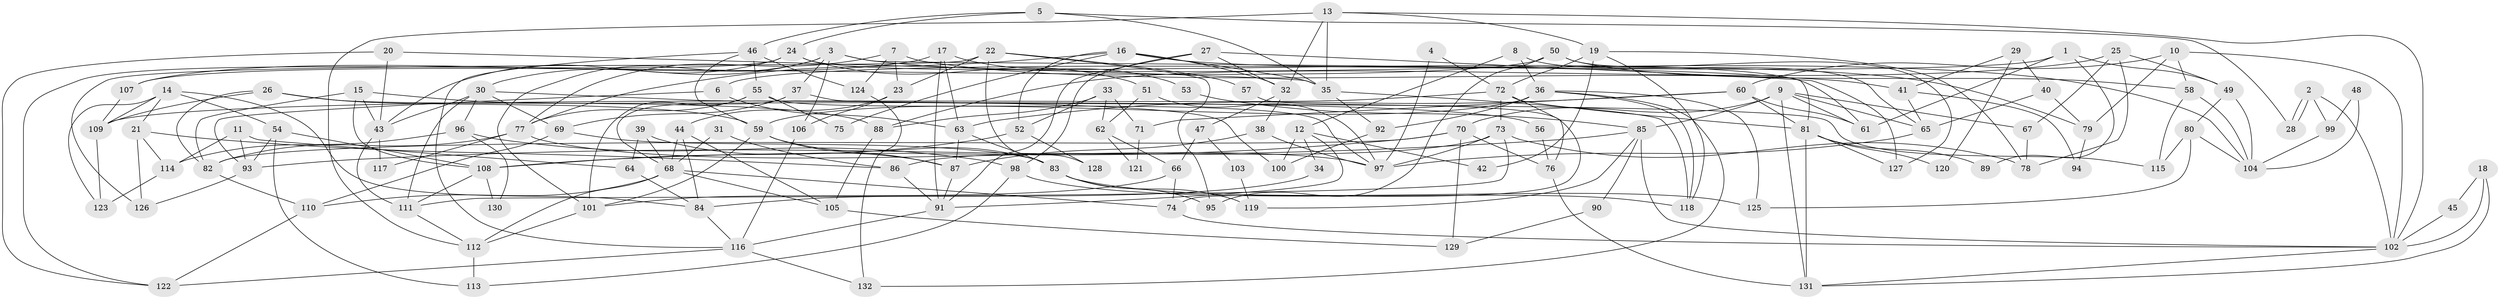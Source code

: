 // coarse degree distribution, {5: 0.14285714285714285, 3: 0.15476190476190477, 10: 0.03571428571428571, 2: 0.19047619047619047, 8: 0.08333333333333333, 4: 0.09523809523809523, 6: 0.19047619047619047, 9: 0.03571428571428571, 7: 0.07142857142857142}
// Generated by graph-tools (version 1.1) at 2025/23/03/03/25 07:23:58]
// undirected, 132 vertices, 264 edges
graph export_dot {
graph [start="1"]
  node [color=gray90,style=filled];
  1;
  2;
  3;
  4;
  5;
  6;
  7;
  8;
  9;
  10;
  11;
  12;
  13;
  14;
  15;
  16;
  17;
  18;
  19;
  20;
  21;
  22;
  23;
  24;
  25;
  26;
  27;
  28;
  29;
  30;
  31;
  32;
  33;
  34;
  35;
  36;
  37;
  38;
  39;
  40;
  41;
  42;
  43;
  44;
  45;
  46;
  47;
  48;
  49;
  50;
  51;
  52;
  53;
  54;
  55;
  56;
  57;
  58;
  59;
  60;
  61;
  62;
  63;
  64;
  65;
  66;
  67;
  68;
  69;
  70;
  71;
  72;
  73;
  74;
  75;
  76;
  77;
  78;
  79;
  80;
  81;
  82;
  83;
  84;
  85;
  86;
  87;
  88;
  89;
  90;
  91;
  92;
  93;
  94;
  95;
  96;
  97;
  98;
  99;
  100;
  101;
  102;
  103;
  104;
  105;
  106;
  107;
  108;
  109;
  110;
  111;
  112;
  113;
  114;
  115;
  116;
  117;
  118;
  119;
  120;
  121;
  122;
  123;
  124;
  125;
  126;
  127;
  128;
  129;
  130;
  131;
  132;
  1 -- 49;
  1 -- 61;
  1 -- 6;
  1 -- 89;
  2 -- 102;
  2 -- 28;
  2 -- 28;
  2 -- 99;
  3 -- 81;
  3 -- 30;
  3 -- 37;
  3 -- 101;
  3 -- 104;
  3 -- 106;
  4 -- 97;
  4 -- 72;
  5 -- 46;
  5 -- 24;
  5 -- 28;
  5 -- 35;
  6 -- 63;
  6 -- 93;
  7 -- 77;
  7 -- 124;
  7 -- 23;
  7 -- 41;
  8 -- 36;
  8 -- 65;
  8 -- 12;
  9 -- 70;
  9 -- 67;
  9 -- 61;
  9 -- 65;
  9 -- 85;
  9 -- 131;
  10 -- 102;
  10 -- 58;
  10 -- 60;
  10 -- 79;
  11 -- 114;
  11 -- 93;
  11 -- 64;
  12 -- 100;
  12 -- 34;
  12 -- 42;
  12 -- 91;
  13 -- 35;
  13 -- 112;
  13 -- 19;
  13 -- 32;
  13 -- 102;
  14 -- 54;
  14 -- 84;
  14 -- 21;
  14 -- 109;
  14 -- 123;
  15 -- 43;
  15 -- 108;
  15 -- 82;
  15 -- 88;
  16 -- 77;
  16 -- 32;
  16 -- 35;
  16 -- 52;
  16 -- 75;
  16 -- 79;
  17 -- 63;
  17 -- 91;
  17 -- 53;
  17 -- 107;
  18 -- 102;
  18 -- 131;
  18 -- 45;
  19 -- 72;
  19 -- 42;
  19 -- 78;
  19 -- 118;
  20 -- 35;
  20 -- 43;
  20 -- 122;
  21 -- 114;
  21 -- 86;
  21 -- 126;
  22 -- 126;
  22 -- 23;
  22 -- 57;
  22 -- 95;
  22 -- 128;
  23 -- 106;
  23 -- 44;
  24 -- 122;
  24 -- 61;
  24 -- 43;
  24 -- 51;
  25 -- 78;
  25 -- 88;
  25 -- 49;
  25 -- 67;
  26 -- 82;
  26 -- 59;
  26 -- 56;
  26 -- 109;
  27 -- 91;
  27 -- 32;
  27 -- 98;
  27 -- 127;
  29 -- 40;
  29 -- 41;
  29 -- 120;
  30 -- 43;
  30 -- 111;
  30 -- 69;
  30 -- 96;
  30 -- 100;
  31 -- 68;
  31 -- 86;
  32 -- 38;
  32 -- 47;
  33 -- 88;
  33 -- 62;
  33 -- 52;
  33 -- 71;
  34 -- 84;
  35 -- 92;
  35 -- 118;
  36 -- 125;
  36 -- 118;
  36 -- 59;
  36 -- 92;
  36 -- 132;
  37 -- 68;
  37 -- 69;
  37 -- 115;
  38 -- 97;
  38 -- 87;
  39 -- 68;
  39 -- 87;
  39 -- 64;
  40 -- 65;
  40 -- 79;
  41 -- 65;
  41 -- 94;
  43 -- 111;
  43 -- 117;
  44 -- 68;
  44 -- 84;
  44 -- 105;
  45 -- 102;
  46 -- 55;
  46 -- 59;
  46 -- 116;
  46 -- 124;
  47 -- 66;
  47 -- 103;
  48 -- 104;
  48 -- 99;
  49 -- 104;
  49 -- 80;
  50 -- 127;
  50 -- 107;
  50 -- 58;
  50 -- 95;
  51 -- 97;
  51 -- 62;
  52 -- 108;
  52 -- 128;
  53 -- 85;
  54 -- 113;
  54 -- 108;
  54 -- 93;
  55 -- 101;
  55 -- 97;
  55 -- 75;
  55 -- 77;
  56 -- 76;
  57 -- 74;
  58 -- 104;
  58 -- 115;
  59 -- 83;
  59 -- 87;
  59 -- 101;
  60 -- 63;
  60 -- 61;
  60 -- 71;
  60 -- 81;
  62 -- 66;
  62 -- 121;
  63 -- 87;
  63 -- 83;
  64 -- 84;
  65 -- 97;
  66 -- 74;
  66 -- 101;
  67 -- 78;
  68 -- 112;
  68 -- 110;
  68 -- 74;
  68 -- 105;
  69 -- 83;
  69 -- 110;
  70 -- 82;
  70 -- 76;
  70 -- 108;
  70 -- 129;
  71 -- 121;
  72 -- 109;
  72 -- 81;
  72 -- 73;
  72 -- 76;
  73 -- 86;
  73 -- 78;
  73 -- 97;
  73 -- 111;
  74 -- 102;
  76 -- 131;
  77 -- 82;
  77 -- 97;
  77 -- 117;
  79 -- 94;
  80 -- 115;
  80 -- 104;
  80 -- 125;
  81 -- 131;
  81 -- 89;
  81 -- 120;
  81 -- 127;
  82 -- 110;
  83 -- 95;
  83 -- 119;
  83 -- 125;
  84 -- 116;
  85 -- 93;
  85 -- 90;
  85 -- 102;
  85 -- 119;
  86 -- 91;
  87 -- 91;
  88 -- 105;
  90 -- 129;
  91 -- 116;
  92 -- 100;
  93 -- 126;
  96 -- 98;
  96 -- 114;
  96 -- 130;
  98 -- 118;
  98 -- 113;
  99 -- 104;
  101 -- 112;
  102 -- 131;
  103 -- 119;
  105 -- 129;
  106 -- 116;
  107 -- 109;
  108 -- 111;
  108 -- 130;
  109 -- 123;
  110 -- 122;
  111 -- 112;
  112 -- 113;
  114 -- 123;
  116 -- 122;
  116 -- 132;
  124 -- 132;
}
